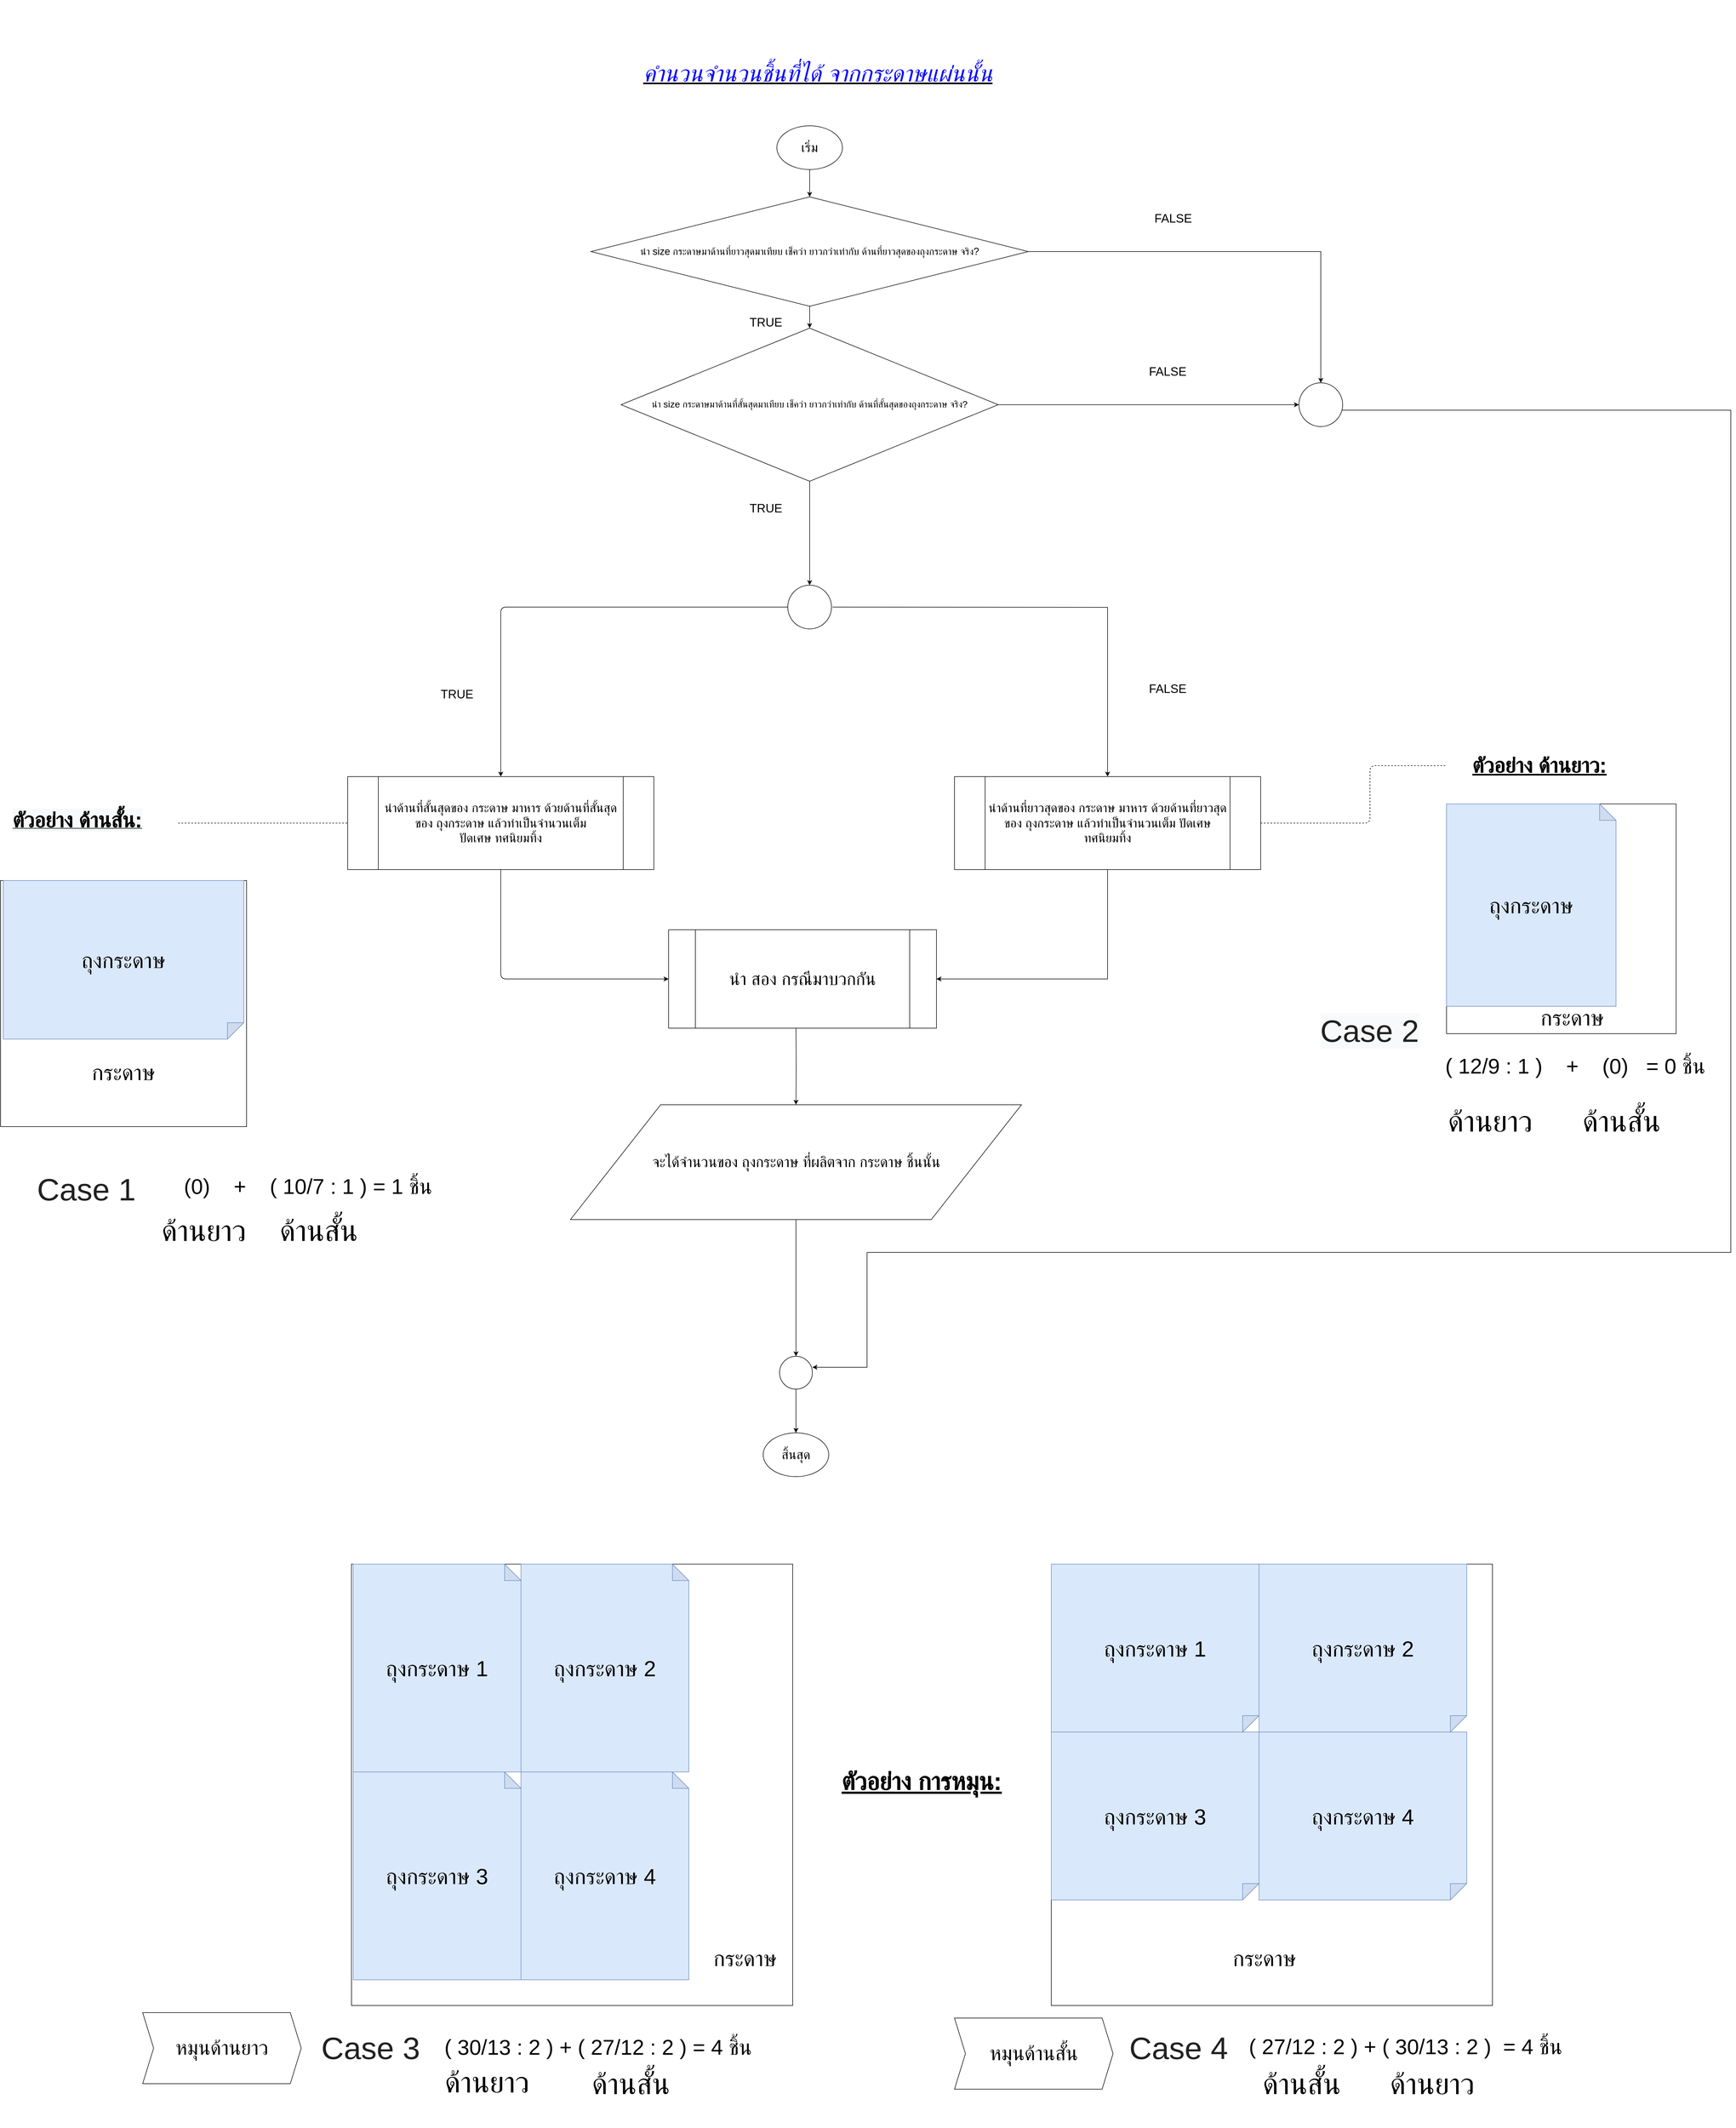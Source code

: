 <mxfile version="13.3.4" type="github">
  <diagram id="YBWVYPmLeSRwuI61tk2d" name="Page-1">
    <mxGraphModel dx="6887" dy="3280" grid="1" gridSize="10" guides="1" tooltips="1" connect="1" arrows="1" fold="1" page="1" pageScale="1" pageWidth="1100" pageHeight="1700" math="0" shadow="0">
      <root>
        <mxCell id="0" />
        <mxCell id="1" parent="0" />
        <mxCell id="YBXRsWnwAlxHhVe6IXgZ-6" value="" style="edgeStyle=orthogonalEdgeStyle;rounded=0;orthogonalLoop=1;jettySize=auto;html=1;" parent="1" source="YBXRsWnwAlxHhVe6IXgZ-1" target="YBXRsWnwAlxHhVe6IXgZ-3" edge="1">
          <mxGeometry relative="1" as="geometry" />
        </mxCell>
        <mxCell id="YBXRsWnwAlxHhVe6IXgZ-1" value="&lt;font style=&quot;font-size: 24px&quot;&gt;เริ่ม&lt;/font&gt;" style="ellipse;whiteSpace=wrap;html=1;" parent="1" vertex="1">
          <mxGeometry x="370" y="710" width="120" height="80" as="geometry" />
        </mxCell>
        <mxCell id="YBXRsWnwAlxHhVe6IXgZ-9" value="" style="edgeStyle=orthogonalEdgeStyle;rounded=0;orthogonalLoop=1;jettySize=auto;html=1;" parent="1" source="YBXRsWnwAlxHhVe6IXgZ-3" target="YBXRsWnwAlxHhVe6IXgZ-8" edge="1">
          <mxGeometry relative="1" as="geometry" />
        </mxCell>
        <mxCell id="YBXRsWnwAlxHhVe6IXgZ-41" style="edgeStyle=orthogonalEdgeStyle;rounded=0;orthogonalLoop=1;jettySize=auto;html=1;entryX=0.5;entryY=0;entryDx=0;entryDy=0;" parent="1" source="YBXRsWnwAlxHhVe6IXgZ-3" target="YBXRsWnwAlxHhVe6IXgZ-39" edge="1">
          <mxGeometry relative="1" as="geometry" />
        </mxCell>
        <mxCell id="YBXRsWnwAlxHhVe6IXgZ-3" value="&lt;span&gt;&lt;font style=&quot;font-size: 18px&quot;&gt;นำ size กระดาษมาด้านที่ยาวสุดมาเทียบ เช็คว่า ยาวกว่าเท่ากับ ด้านที่ยาวสุดของถุงกระดาษ จริง?&lt;/font&gt;&lt;/span&gt;" style="rhombus;whiteSpace=wrap;html=1;" parent="1" vertex="1">
          <mxGeometry x="30" y="840" width="800" height="200" as="geometry" />
        </mxCell>
        <mxCell id="YBXRsWnwAlxHhVe6IXgZ-11" value="" style="edgeStyle=orthogonalEdgeStyle;rounded=0;orthogonalLoop=1;jettySize=auto;html=1;entryX=0.5;entryY=0;entryDx=0;entryDy=0;" parent="1" source="YBXRsWnwAlxHhVe6IXgZ-8" target="jHjW-7iBzdXLewrsff_E-4" edge="1">
          <mxGeometry relative="1" as="geometry">
            <mxPoint x="430" y="1460" as="targetPoint" />
          </mxGeometry>
        </mxCell>
        <mxCell id="YBXRsWnwAlxHhVe6IXgZ-40" style="edgeStyle=orthogonalEdgeStyle;rounded=0;orthogonalLoop=1;jettySize=auto;html=1;entryX=0;entryY=0.5;entryDx=0;entryDy=0;" parent="1" source="YBXRsWnwAlxHhVe6IXgZ-8" target="YBXRsWnwAlxHhVe6IXgZ-39" edge="1">
          <mxGeometry relative="1" as="geometry">
            <Array as="points">
              <mxPoint x="1325" y="1220" />
            </Array>
          </mxGeometry>
        </mxCell>
        <mxCell id="YBXRsWnwAlxHhVe6IXgZ-8" value="&lt;span&gt;&lt;font style=&quot;font-size: 17px&quot;&gt;นำ size กระดาษมาด้านที่สั้นสุดมาเทียบ เช็คว่า ยาวกว่าเท่ากับ ด้านที่สั้นสุดของถุงกระดาษ จริง?&lt;/font&gt;&lt;/span&gt;" style="rhombus;whiteSpace=wrap;html=1;" parent="1" vertex="1">
          <mxGeometry x="85" y="1080" width="690" height="280" as="geometry" />
        </mxCell>
        <mxCell id="YBXRsWnwAlxHhVe6IXgZ-23" style="edgeStyle=orthogonalEdgeStyle;rounded=0;orthogonalLoop=1;jettySize=auto;html=1;entryX=0.5;entryY=0;entryDx=0;entryDy=0;" parent="1" target="YBXRsWnwAlxHhVe6IXgZ-22" edge="1">
          <mxGeometry relative="1" as="geometry">
            <mxPoint x="472" y="1590" as="sourcePoint" />
          </mxGeometry>
        </mxCell>
        <mxCell id="YBXRsWnwAlxHhVe6IXgZ-12" value="&lt;font style=&quot;font-size: 23px&quot;&gt;นำด้านที่สั้นสุดของ กระดาษ มาหาร ด้วยด้านที่สั้นสุดของ ถุงกระดาษ แล้วทำเป็นจำนวนเต็ม&lt;br&gt;ปัดเศษ ทศนิยมทิ้ง&lt;/font&gt;" style="shape=process;whiteSpace=wrap;html=1;backgroundOutline=1;" parent="1" vertex="1">
          <mxGeometry x="-415" y="1900" width="560" height="170" as="geometry" />
        </mxCell>
        <mxCell id="YBXRsWnwAlxHhVe6IXgZ-13" value="&lt;font style=&quot;font-size: 22px&quot;&gt;TRUE&lt;/font&gt;" style="text;html=1;strokeColor=none;fillColor=none;align=center;verticalAlign=middle;whiteSpace=wrap;rounded=0;" parent="1" vertex="1">
          <mxGeometry x="330" y="1060" width="40" height="20" as="geometry" />
        </mxCell>
        <mxCell id="YBXRsWnwAlxHhVe6IXgZ-17" value="" style="endArrow=classic;html=1;exitX=0;exitY=0.5;exitDx=0;exitDy=0;entryX=0.5;entryY=0;entryDx=0;entryDy=0;" parent="1" source="jHjW-7iBzdXLewrsff_E-4" target="YBXRsWnwAlxHhVe6IXgZ-12" edge="1">
          <mxGeometry width="50" height="50" relative="1" as="geometry">
            <mxPoint x="125" y="1600" as="sourcePoint" />
            <mxPoint x="45" y="1590" as="targetPoint" />
            <Array as="points">
              <mxPoint x="-135" y="1590" />
              <mxPoint x="-135" y="1630" />
            </Array>
          </mxGeometry>
        </mxCell>
        <mxCell id="YBXRsWnwAlxHhVe6IXgZ-20" value="&lt;font style=&quot;font-size: 22px&quot;&gt;TRUE&lt;/font&gt;" style="text;html=1;strokeColor=none;fillColor=none;align=center;verticalAlign=middle;whiteSpace=wrap;rounded=0;" parent="1" vertex="1">
          <mxGeometry x="330" y="1400" width="40" height="20" as="geometry" />
        </mxCell>
        <mxCell id="YBXRsWnwAlxHhVe6IXgZ-21" value="&lt;font style=&quot;font-size: 22px&quot;&gt;TRUE&lt;/font&gt;" style="text;html=1;strokeColor=none;fillColor=none;align=center;verticalAlign=middle;whiteSpace=wrap;rounded=0;" parent="1" vertex="1">
          <mxGeometry x="-235" y="1740" width="40" height="20" as="geometry" />
        </mxCell>
        <mxCell id="jHjW-7iBzdXLewrsff_E-3" style="edgeStyle=orthogonalEdgeStyle;rounded=0;orthogonalLoop=1;jettySize=auto;html=1;entryX=1;entryY=0.5;entryDx=0;entryDy=0;" edge="1" parent="1" source="YBXRsWnwAlxHhVe6IXgZ-22" target="jHjW-7iBzdXLewrsff_E-1">
          <mxGeometry relative="1" as="geometry">
            <Array as="points">
              <mxPoint x="975" y="2270" />
            </Array>
          </mxGeometry>
        </mxCell>
        <mxCell id="YBXRsWnwAlxHhVe6IXgZ-22" value="&lt;font style=&quot;font-size: 23px&quot;&gt;นำด้านที่ยาวสุดของ กระดาษ มาหาร ด้วยด้านที่ยาวสุดของ ถุงกระดาษ แล้วทำเป็นจำนวนเต็ม ปัดเศษ ทศนิยมทิ้ง&lt;/font&gt;" style="shape=process;whiteSpace=wrap;html=1;backgroundOutline=1;" parent="1" vertex="1">
          <mxGeometry x="695" y="1900" width="560" height="170" as="geometry" />
        </mxCell>
        <mxCell id="YBXRsWnwAlxHhVe6IXgZ-24" value="&lt;font style=&quot;font-size: 22px&quot;&gt;FALSE&lt;/font&gt;" style="text;html=1;strokeColor=none;fillColor=none;align=center;verticalAlign=middle;whiteSpace=wrap;rounded=0;" parent="1" vertex="1">
          <mxGeometry x="1065" y="1730" width="40" height="20" as="geometry" />
        </mxCell>
        <mxCell id="YBXRsWnwAlxHhVe6IXgZ-57" style="edgeStyle=orthogonalEdgeStyle;rounded=0;orthogonalLoop=1;jettySize=auto;html=1;entryX=0.5;entryY=0;entryDx=0;entryDy=0;" parent="1" source="YBXRsWnwAlxHhVe6IXgZ-25" target="YBXRsWnwAlxHhVe6IXgZ-56" edge="1">
          <mxGeometry relative="1" as="geometry" />
        </mxCell>
        <mxCell id="YBXRsWnwAlxHhVe6IXgZ-25" value="&lt;font style=&quot;font-size: 27px&quot;&gt;จะได้จำนวนของ ถุงกระดาษ ที่ผลิตจาก กระดาษ ชิ้นนั้น&lt;/font&gt;" style="shape=parallelogram;perimeter=parallelogramPerimeter;whiteSpace=wrap;html=1;" parent="1" vertex="1">
          <mxGeometry x="-7.5" y="2500" width="825" height="210" as="geometry" />
        </mxCell>
        <mxCell id="YBXRsWnwAlxHhVe6IXgZ-35" style="edgeStyle=orthogonalEdgeStyle;rounded=0;orthogonalLoop=1;jettySize=auto;html=1;" parent="1" target="YBXRsWnwAlxHhVe6IXgZ-25" edge="1">
          <mxGeometry relative="1" as="geometry">
            <mxPoint x="405" y="2360" as="sourcePoint" />
          </mxGeometry>
        </mxCell>
        <mxCell id="YBXRsWnwAlxHhVe6IXgZ-27" value="" style="endArrow=classic;html=1;exitX=0.5;exitY=1;exitDx=0;exitDy=0;entryX=0;entryY=0.5;entryDx=0;entryDy=0;" parent="1" source="YBXRsWnwAlxHhVe6IXgZ-12" target="jHjW-7iBzdXLewrsff_E-1" edge="1">
          <mxGeometry width="50" height="50" relative="1" as="geometry">
            <mxPoint x="-265" y="2330" as="sourcePoint" />
            <mxPoint x="375" y="2220" as="targetPoint" />
            <Array as="points">
              <mxPoint x="-135" y="2270" />
            </Array>
          </mxGeometry>
        </mxCell>
        <mxCell id="YBXRsWnwAlxHhVe6IXgZ-32" value="&lt;font style=&quot;font-size: 24px&quot;&gt;สิ้นสุด&lt;/font&gt;" style="ellipse;whiteSpace=wrap;html=1;" parent="1" vertex="1">
          <mxGeometry x="345" y="3100" width="120" height="80" as="geometry" />
        </mxCell>
        <mxCell id="YBXRsWnwAlxHhVe6IXgZ-42" style="edgeStyle=orthogonalEdgeStyle;rounded=0;orthogonalLoop=1;jettySize=auto;html=1;" parent="1" source="YBXRsWnwAlxHhVe6IXgZ-39" edge="1">
          <mxGeometry relative="1" as="geometry">
            <mxPoint x="435" y="2980" as="targetPoint" />
            <Array as="points">
              <mxPoint x="2115" y="1230" />
              <mxPoint x="2115" y="2770" />
              <mxPoint x="535" y="2770" />
              <mxPoint x="535" y="2980" />
            </Array>
          </mxGeometry>
        </mxCell>
        <mxCell id="YBXRsWnwAlxHhVe6IXgZ-39" value="" style="ellipse;whiteSpace=wrap;html=1;aspect=fixed;" parent="1" vertex="1">
          <mxGeometry x="1325" y="1180" width="80" height="80" as="geometry" />
        </mxCell>
        <mxCell id="YBXRsWnwAlxHhVe6IXgZ-43" value="" style="whiteSpace=wrap;html=1;aspect=fixed;" parent="1" vertex="1">
          <mxGeometry x="1595" y="1950" width="420" height="420" as="geometry" />
        </mxCell>
        <mxCell id="YBXRsWnwAlxHhVe6IXgZ-44" value="&lt;font style=&quot;font-size: 40px&quot;&gt;ถุงกระดาษ&lt;/font&gt;" style="shape=note;whiteSpace=wrap;html=1;backgroundOutline=1;darkOpacity=0.05;fillColor=#dae8fc;strokeColor=#6c8ebf;" parent="1" vertex="1">
          <mxGeometry x="1595" y="1950" width="310" height="370" as="geometry" />
        </mxCell>
        <mxCell id="YBXRsWnwAlxHhVe6IXgZ-45" value="&lt;span style=&quot;font-size: 40px&quot;&gt;กระดาษ&lt;/span&gt;" style="text;html=1;strokeColor=none;fillColor=none;align=center;verticalAlign=middle;whiteSpace=wrap;rounded=0;" parent="1" vertex="1">
          <mxGeometry x="1805" y="2330" width="40" height="20" as="geometry" />
        </mxCell>
        <mxCell id="YBXRsWnwAlxHhVe6IXgZ-46" value="" style="endArrow=none;dashed=1;html=1;exitX=1;exitY=0.5;exitDx=0;exitDy=0;" parent="1" source="YBXRsWnwAlxHhVe6IXgZ-22" edge="1">
          <mxGeometry width="50" height="50" relative="1" as="geometry">
            <mxPoint x="1435" y="2110" as="sourcePoint" />
            <mxPoint x="1595" y="1880" as="targetPoint" />
            <Array as="points">
              <mxPoint x="1455" y="1985" />
              <mxPoint x="1455" y="1880" />
            </Array>
          </mxGeometry>
        </mxCell>
        <mxCell id="YBXRsWnwAlxHhVe6IXgZ-47" value="&lt;font style=&quot;font-size: 39px&quot;&gt;&lt;u&gt;&lt;b&gt;ตัวอย่าง ด้านยาว:&lt;/b&gt;&lt;/u&gt;&lt;/font&gt;" style="text;html=1;strokeColor=none;fillColor=none;align=center;verticalAlign=middle;whiteSpace=wrap;rounded=0;" parent="1" vertex="1">
          <mxGeometry x="1580" y="1840" width="370" height="80" as="geometry" />
        </mxCell>
        <mxCell id="YBXRsWnwAlxHhVe6IXgZ-49" value="" style="whiteSpace=wrap;html=1;aspect=fixed;" parent="1" vertex="1">
          <mxGeometry x="-1050" y="2090" width="450" height="450" as="geometry" />
        </mxCell>
        <mxCell id="YBXRsWnwAlxHhVe6IXgZ-50" value="&lt;span style=&quot;font-size: 40px&quot;&gt;ถุงกระดาษ&lt;/span&gt;" style="shape=note;whiteSpace=wrap;html=1;backgroundOutline=1;darkOpacity=0.05;direction=south;fillColor=#dae8fc;strokeColor=#6c8ebf;" parent="1" vertex="1">
          <mxGeometry x="-1045" y="2090" width="440" height="290" as="geometry" />
        </mxCell>
        <mxCell id="YBXRsWnwAlxHhVe6IXgZ-51" value="&lt;span style=&quot;font-size: 40px&quot;&gt;กระดาษ&lt;/span&gt;" style="text;html=1;strokeColor=none;fillColor=none;align=center;verticalAlign=middle;whiteSpace=wrap;rounded=0;" parent="1" vertex="1">
          <mxGeometry x="-845" y="2430" width="40" height="20" as="geometry" />
        </mxCell>
        <mxCell id="YBXRsWnwAlxHhVe6IXgZ-52" value="&lt;span style=&quot;color: rgb(0, 0, 0); font-family: helvetica; font-size: 39px; font-style: normal; letter-spacing: normal; text-align: center; text-indent: 0px; text-transform: none; word-spacing: 0px; background-color: rgb(248, 249, 250); display: inline; float: none;&quot;&gt;ตัวอย่าง ด้านสั้น:&lt;/span&gt;" style="text;whiteSpace=wrap;html=1;fontStyle=5" parent="1" vertex="1">
          <mxGeometry x="-1030" y="1950" width="335" height="80" as="geometry" />
        </mxCell>
        <mxCell id="YBXRsWnwAlxHhVe6IXgZ-55" value="" style="endArrow=none;dashed=1;html=1;entryX=0;entryY=0.5;entryDx=0;entryDy=0;" parent="1" target="YBXRsWnwAlxHhVe6IXgZ-12" edge="1">
          <mxGeometry width="50" height="50" relative="1" as="geometry">
            <mxPoint x="-725" y="1985" as="sourcePoint" />
            <mxPoint x="-625" y="1880" as="targetPoint" />
          </mxGeometry>
        </mxCell>
        <mxCell id="YBXRsWnwAlxHhVe6IXgZ-59" value="" style="edgeStyle=orthogonalEdgeStyle;rounded=0;orthogonalLoop=1;jettySize=auto;html=1;" parent="1" source="YBXRsWnwAlxHhVe6IXgZ-56" edge="1">
          <mxGeometry relative="1" as="geometry">
            <mxPoint x="405" y="3100" as="targetPoint" />
          </mxGeometry>
        </mxCell>
        <mxCell id="YBXRsWnwAlxHhVe6IXgZ-56" value="" style="ellipse;whiteSpace=wrap;html=1;aspect=fixed;" parent="1" vertex="1">
          <mxGeometry x="375" y="2960" width="60" height="60" as="geometry" />
        </mxCell>
        <mxCell id="VVT0aFdjz3h0jSFO-QEv-1" value="&lt;font style=&quot;font-size: 22px&quot;&gt;FALSE&lt;/font&gt;" style="text;html=1;strokeColor=none;fillColor=none;align=center;verticalAlign=middle;whiteSpace=wrap;rounded=0;" parent="1" vertex="1">
          <mxGeometry x="1065" y="1150" width="40" height="20" as="geometry" />
        </mxCell>
        <mxCell id="VVT0aFdjz3h0jSFO-QEv-2" value="&lt;font style=&quot;font-size: 22px&quot;&gt;FALSE&lt;/font&gt;" style="text;html=1;strokeColor=none;fillColor=none;align=center;verticalAlign=middle;whiteSpace=wrap;rounded=0;" parent="1" vertex="1">
          <mxGeometry x="1075" y="870" width="40" height="20" as="geometry" />
        </mxCell>
        <mxCell id="jHjW-7iBzdXLewrsff_E-1" value="&lt;font style=&quot;font-size: 32px&quot;&gt;นำ สอง กรณีมาบวกกัน&lt;/font&gt;" style="shape=process;whiteSpace=wrap;html=1;backgroundOutline=1;" vertex="1" parent="1">
          <mxGeometry x="172" y="2180" width="490" height="180" as="geometry" />
        </mxCell>
        <mxCell id="jHjW-7iBzdXLewrsff_E-4" value="" style="ellipse;whiteSpace=wrap;html=1;aspect=fixed;" vertex="1" parent="1">
          <mxGeometry x="390" y="1550" width="80" height="80" as="geometry" />
        </mxCell>
        <mxCell id="jHjW-7iBzdXLewrsff_E-5" value="" style="whiteSpace=wrap;html=1;aspect=fixed;" vertex="1" parent="1">
          <mxGeometry x="-408" y="3340" width="807" height="807" as="geometry" />
        </mxCell>
        <mxCell id="jHjW-7iBzdXLewrsff_E-6" value="&lt;span style=&quot;font-size: 40px&quot;&gt;ถุงกระดาษ 1&lt;/span&gt;" style="shape=note;whiteSpace=wrap;html=1;backgroundOutline=1;darkOpacity=0.05;fillColor=#dae8fc;strokeColor=#6c8ebf;" vertex="1" parent="1">
          <mxGeometry x="-405" y="3340" width="307" height="380" as="geometry" />
        </mxCell>
        <mxCell id="jHjW-7iBzdXLewrsff_E-7" value="&lt;span style=&quot;font-size: 40px&quot;&gt;ถุงกระดาษ 2&lt;/span&gt;" style="shape=note;whiteSpace=wrap;html=1;backgroundOutline=1;darkOpacity=0.05;fillColor=#dae8fc;strokeColor=#6c8ebf;" vertex="1" parent="1">
          <mxGeometry x="-98" y="3340" width="307" height="380" as="geometry" />
        </mxCell>
        <mxCell id="jHjW-7iBzdXLewrsff_E-8" value="&lt;span style=&quot;font-size: 40px&quot;&gt;ถุงกระดาษ 3&lt;/span&gt;" style="shape=note;whiteSpace=wrap;html=1;backgroundOutline=1;darkOpacity=0.05;fillColor=#dae8fc;strokeColor=#6c8ebf;" vertex="1" parent="1">
          <mxGeometry x="-405" y="3720" width="307" height="380" as="geometry" />
        </mxCell>
        <mxCell id="jHjW-7iBzdXLewrsff_E-9" value="&lt;span style=&quot;font-size: 40px&quot;&gt;ถุงกระดาษ 4&lt;/span&gt;" style="shape=note;whiteSpace=wrap;html=1;backgroundOutline=1;darkOpacity=0.05;fillColor=#dae8fc;strokeColor=#6c8ebf;" vertex="1" parent="1">
          <mxGeometry x="-98" y="3720" width="307" height="380" as="geometry" />
        </mxCell>
        <mxCell id="jHjW-7iBzdXLewrsff_E-10" value="&lt;font style=&quot;font-size: 57px&quot;&gt;&lt;br&gt;&lt;span style=&quot;color: rgb(34 , 34 , 34) ; font-family: &amp;#34;arial&amp;#34; , sans-serif ; text-align: left&quot;&gt;Case 1&lt;/span&gt;&lt;/font&gt;" style="text;html=1;strokeColor=none;fillColor=none;align=center;verticalAlign=middle;whiteSpace=wrap;rounded=0;" vertex="1" parent="1">
          <mxGeometry x="-1008" y="2610" width="230" height="20" as="geometry" />
        </mxCell>
        <mxCell id="jHjW-7iBzdXLewrsff_E-11" value="&lt;br style=&quot;color: rgb(0 , 0 , 0) ; font-family: &amp;#34;helvetica&amp;#34; ; font-size: 57px ; font-style: normal ; font-weight: 400 ; letter-spacing: normal ; text-align: center ; text-indent: 0px ; text-transform: none ; word-spacing: 0px ; background-color: rgb(248 , 249 , 250)&quot;&gt;&lt;span style=&quot;font-size: 57px ; font-style: normal ; font-weight: 400 ; letter-spacing: normal ; text-indent: 0px ; text-transform: none ; word-spacing: 0px ; background-color: rgb(248 , 249 , 250) ; color: rgb(34 , 34 , 34) ; font-family: &amp;#34;arial&amp;#34; , sans-serif ; text-align: left&quot;&gt;Case 2&lt;/span&gt;" style="text;whiteSpace=wrap;html=1;" vertex="1" parent="1">
          <mxGeometry x="1362" y="2310" width="210" height="60" as="geometry" />
        </mxCell>
        <mxCell id="jHjW-7iBzdXLewrsff_E-12" value="&lt;font style=&quot;font-size: 57px&quot;&gt;&lt;br&gt;&lt;span style=&quot;color: rgb(34 , 34 , 34) ; font-family: &amp;#34;arial&amp;#34; , sans-serif ; text-align: left&quot;&gt;Case 3&lt;/span&gt;&lt;/font&gt;" style="text;html=1;strokeColor=none;fillColor=none;align=center;verticalAlign=middle;whiteSpace=wrap;rounded=0;" vertex="1" parent="1">
          <mxGeometry x="-488" y="4180" width="230" height="20" as="geometry" />
        </mxCell>
        <mxCell id="jHjW-7iBzdXLewrsff_E-13" value="&#xa;&#xa;&lt;span style=&quot;color: rgb(0, 0, 0); font-family: helvetica; font-size: 40px; font-style: normal; font-weight: 400; letter-spacing: normal; text-align: center; text-indent: 0px; text-transform: none; word-spacing: 0px; background-color: rgb(248, 249, 250); display: inline; float: none;&quot;&gt;กระดาษ&lt;/span&gt;&#xa;&#xa;" style="whiteSpace=wrap;html=1;aspect=fixed;" vertex="1" parent="1">
          <mxGeometry x="872" y="3340" width="807" height="807" as="geometry" />
        </mxCell>
        <mxCell id="jHjW-7iBzdXLewrsff_E-14" value="&lt;span style=&quot;font-size: 40px&quot;&gt;ถุงกระดาษ 1&lt;/span&gt;" style="shape=note;whiteSpace=wrap;html=1;backgroundOutline=1;darkOpacity=0.05;fillColor=#dae8fc;strokeColor=#6c8ebf;direction=south;" vertex="1" parent="1">
          <mxGeometry x="872" y="3340" width="380" height="307" as="geometry" />
        </mxCell>
        <mxCell id="jHjW-7iBzdXLewrsff_E-15" value="&lt;span style=&quot;font-size: 40px&quot;&gt;ถุงกระดาษ 2&lt;/span&gt;" style="shape=note;whiteSpace=wrap;html=1;backgroundOutline=1;darkOpacity=0.05;fillColor=#dae8fc;strokeColor=#6c8ebf;direction=south;" vertex="1" parent="1">
          <mxGeometry x="1252" y="3340" width="380" height="307" as="geometry" />
        </mxCell>
        <mxCell id="jHjW-7iBzdXLewrsff_E-16" value="&lt;span style=&quot;font-size: 40px&quot;&gt;ถุงกระดาษ 3&lt;/span&gt;" style="shape=note;whiteSpace=wrap;html=1;backgroundOutline=1;darkOpacity=0.05;fillColor=#dae8fc;strokeColor=#6c8ebf;direction=south;" vertex="1" parent="1">
          <mxGeometry x="872" y="3647" width="380" height="307" as="geometry" />
        </mxCell>
        <mxCell id="jHjW-7iBzdXLewrsff_E-17" value="&lt;span style=&quot;font-size: 40px&quot;&gt;ถุงกระดาษ 4&lt;/span&gt;" style="shape=note;whiteSpace=wrap;html=1;backgroundOutline=1;darkOpacity=0.05;fillColor=#dae8fc;strokeColor=#6c8ebf;direction=south;" vertex="1" parent="1">
          <mxGeometry x="1252" y="3647" width="380" height="307" as="geometry" />
        </mxCell>
        <mxCell id="jHjW-7iBzdXLewrsff_E-20" value="&lt;font style=&quot;font-size: 57px&quot;&gt;&lt;br&gt;&lt;span style=&quot;color: rgb(34 , 34 , 34) ; font-family: &amp;#34;arial&amp;#34; , sans-serif ; text-align: left&quot;&gt;Case 4&lt;/span&gt;&lt;/font&gt;" style="text;html=1;strokeColor=none;fillColor=none;align=center;verticalAlign=middle;whiteSpace=wrap;rounded=0;" vertex="1" parent="1">
          <mxGeometry x="990" y="4180" width="230" height="20" as="geometry" />
        </mxCell>
        <mxCell id="jHjW-7iBzdXLewrsff_E-24" value="&lt;span style=&quot;font-size: 40px&quot;&gt;กระดาษ&lt;/span&gt;" style="text;html=1;strokeColor=none;fillColor=none;align=center;verticalAlign=middle;whiteSpace=wrap;rounded=0;" vertex="1" parent="1">
          <mxGeometry x="1242" y="4050" width="40" height="20" as="geometry" />
        </mxCell>
        <mxCell id="jHjW-7iBzdXLewrsff_E-27" value="&lt;span style=&quot;font-size: 40px&quot;&gt;กระดาษ&lt;/span&gt;" style="text;html=1;strokeColor=none;fillColor=none;align=center;verticalAlign=middle;whiteSpace=wrap;rounded=0;rotation=0;" vertex="1" parent="1">
          <mxGeometry x="292" y="4050" width="40" height="20" as="geometry" />
        </mxCell>
        <mxCell id="jHjW-7iBzdXLewrsff_E-28" value="&lt;font style=&quot;font-size: 39px&quot;&gt;&amp;nbsp;(0)&amp;nbsp; &amp;nbsp; +&amp;nbsp; &amp;nbsp; ( 10/7 : 1 ) = 1&amp;nbsp;&lt;/font&gt;&lt;span style=&quot;font-size: 39px&quot;&gt;ชิ้น&lt;/span&gt;" style="text;html=1;strokeColor=none;fillColor=none;align=center;verticalAlign=middle;whiteSpace=wrap;rounded=0;" vertex="1" parent="1">
          <mxGeometry x="-748" y="2550" width="510" height="200" as="geometry" />
        </mxCell>
        <mxCell id="jHjW-7iBzdXLewrsff_E-29" value="&lt;font style=&quot;font-size: 39px&quot;&gt;&amp;nbsp;( 12/9 : 1 )&amp;nbsp; &amp;nbsp; +&amp;nbsp; &amp;nbsp; (0)&amp;nbsp; &amp;nbsp;= 0 ชิ้น&lt;/font&gt;" style="text;html=1;strokeColor=none;fillColor=none;align=center;verticalAlign=middle;whiteSpace=wrap;rounded=0;" vertex="1" parent="1">
          <mxGeometry x="1535" y="2330" width="580" height="200" as="geometry" />
        </mxCell>
        <mxCell id="jHjW-7iBzdXLewrsff_E-30" value="&lt;font style=&quot;font-size: 39px&quot;&gt;&amp;nbsp;( 30/13 : 2 ) + ( 27/12 : 2 ) = 4 ชิ้น&amp;nbsp;&amp;nbsp;&lt;br&gt;&amp;nbsp;&lt;/font&gt;" style="text;html=1;strokeColor=none;fillColor=none;align=center;verticalAlign=middle;whiteSpace=wrap;rounded=0;" vertex="1" parent="1">
          <mxGeometry x="-275" y="4147" width="647" height="200" as="geometry" />
        </mxCell>
        <mxCell id="jHjW-7iBzdXLewrsff_E-31" value="&lt;font style=&quot;font-size: 39px&quot;&gt;( 27/12 : 2 ) + ( 30/13 : 2 )&amp;nbsp; = 4 ชิ้น&lt;br&gt;&amp;nbsp;&lt;br&gt;&amp;nbsp;&lt;/font&gt;" style="text;html=1;strokeColor=none;fillColor=none;align=center;verticalAlign=middle;whiteSpace=wrap;rounded=0;" vertex="1" parent="1">
          <mxGeometry x="1200" y="4170" width="640" height="200" as="geometry" />
        </mxCell>
        <mxCell id="jHjW-7iBzdXLewrsff_E-32" value="&lt;font style=&quot;font-size: 54px&quot;&gt;ด้านสั้น&lt;/font&gt;" style="text;html=1;strokeColor=none;fillColor=none;align=center;verticalAlign=middle;whiteSpace=wrap;rounded=0;" vertex="1" parent="1">
          <mxGeometry x="-578" y="2670" width="220" height="120" as="geometry" />
        </mxCell>
        <mxCell id="jHjW-7iBzdXLewrsff_E-34" value="&lt;font style=&quot;font-size: 54px&quot;&gt;ด้านสั้น&lt;/font&gt;" style="text;html=1;strokeColor=none;fillColor=none;align=center;verticalAlign=middle;whiteSpace=wrap;rounded=0;" vertex="1" parent="1">
          <mxGeometry x="-7.5" y="4230" width="220" height="120" as="geometry" />
        </mxCell>
        <mxCell id="jHjW-7iBzdXLewrsff_E-35" value="&lt;font style=&quot;font-size: 54px&quot;&gt;ด้านสั้น&lt;/font&gt;" style="text;html=1;strokeColor=none;fillColor=none;align=center;verticalAlign=middle;whiteSpace=wrap;rounded=0;" vertex="1" parent="1">
          <mxGeometry x="1220" y="4230" width="220" height="120" as="geometry" />
        </mxCell>
        <mxCell id="jHjW-7iBzdXLewrsff_E-36" value="&lt;font style=&quot;font-size: 54px&quot;&gt;ด้านยาว&lt;/font&gt;" style="text;html=1;strokeColor=none;fillColor=none;align=center;verticalAlign=middle;whiteSpace=wrap;rounded=0;" vertex="1" parent="1">
          <mxGeometry x="1459" y="4230" width="220" height="120" as="geometry" />
        </mxCell>
        <mxCell id="jHjW-7iBzdXLewrsff_E-37" value="&lt;font style=&quot;font-size: 54px&quot;&gt;ด้านยาว&lt;/font&gt;" style="text;html=1;strokeColor=none;fillColor=none;align=center;verticalAlign=middle;whiteSpace=wrap;rounded=0;" vertex="1" parent="1">
          <mxGeometry x="-270" y="4227" width="220" height="120" as="geometry" />
        </mxCell>
        <mxCell id="jHjW-7iBzdXLewrsff_E-39" value="&lt;font style=&quot;font-size: 54px&quot;&gt;ด้านยาว&lt;/font&gt;" style="text;html=1;strokeColor=none;fillColor=none;align=center;verticalAlign=middle;whiteSpace=wrap;rounded=0;" vertex="1" parent="1">
          <mxGeometry x="-788" y="2670" width="220" height="120" as="geometry" />
        </mxCell>
        <mxCell id="jHjW-7iBzdXLewrsff_E-42" value="&lt;font style=&quot;font-size: 54px&quot;&gt;ด้านยาว&lt;/font&gt;" style="text;html=1;strokeColor=none;fillColor=none;align=center;verticalAlign=middle;whiteSpace=wrap;rounded=0;" vertex="1" parent="1">
          <mxGeometry x="1565" y="2470" width="220" height="120" as="geometry" />
        </mxCell>
        <mxCell id="jHjW-7iBzdXLewrsff_E-43" value="&lt;font style=&quot;font-size: 54px&quot;&gt;ด้านสั้น&lt;/font&gt;" style="text;html=1;strokeColor=none;fillColor=none;align=center;verticalAlign=middle;whiteSpace=wrap;rounded=0;" vertex="1" parent="1">
          <mxGeometry x="1805" y="2470" width="220" height="120" as="geometry" />
        </mxCell>
        <mxCell id="jHjW-7iBzdXLewrsff_E-48" value="&lt;font style=&quot;font-size: 37px&quot;&gt;หมุนด้านยาว&lt;/font&gt;" style="shape=step;perimeter=stepPerimeter;whiteSpace=wrap;html=1;fixedSize=1;" vertex="1" parent="1">
          <mxGeometry x="-790" y="4160" width="290" height="130" as="geometry" />
        </mxCell>
        <mxCell id="jHjW-7iBzdXLewrsff_E-49" value="&lt;font style=&quot;font-size: 37px&quot;&gt;หมุนด้านสั้น&lt;/font&gt;" style="shape=step;perimeter=stepPerimeter;whiteSpace=wrap;html=1;fixedSize=1;" vertex="1" parent="1">
          <mxGeometry x="695" y="4170" width="290" height="130" as="geometry" />
        </mxCell>
        <mxCell id="jHjW-7iBzdXLewrsff_E-50" value="&lt;h2&gt;&lt;span style=&quot;font-size: 45px&quot;&gt;&lt;u&gt;&lt;b&gt;ตัวอย่าง การหมุน:&lt;/b&gt;&lt;/u&gt;&lt;/span&gt;&lt;/h2&gt;" style="text;html=1;strokeColor=none;fillColor=none;align=center;verticalAlign=middle;whiteSpace=wrap;rounded=0;" vertex="1" parent="1">
          <mxGeometry x="420" y="3647" width="430" height="180" as="geometry" />
        </mxCell>
        <mxCell id="jHjW-7iBzdXLewrsff_E-51" value="&lt;font style=&quot;font-size: 42px&quot; color=&quot;#0000ff&quot;&gt;คำนวนจำนวนชิ้นที่ได้ จากกระดาษแผ่นนั้น&lt;/font&gt;" style="text;html=1;strokeColor=none;fillColor=none;align=center;verticalAlign=middle;whiteSpace=wrap;rounded=0;fontSize=30;fontStyle=6" vertex="1" parent="1">
          <mxGeometry x="-380" y="480" width="1650" height="270" as="geometry" />
        </mxCell>
      </root>
    </mxGraphModel>
  </diagram>
</mxfile>
